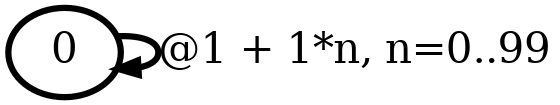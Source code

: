 digraph G {
        node [style=rounded, penwidth=3, fontsize=20, shape=oval];
        "0" -> "0" [label="@1 + 1*n, n=0..99", color=black,arrowsize=1,style=bold,penwidth=3,fontsize=20];
}
